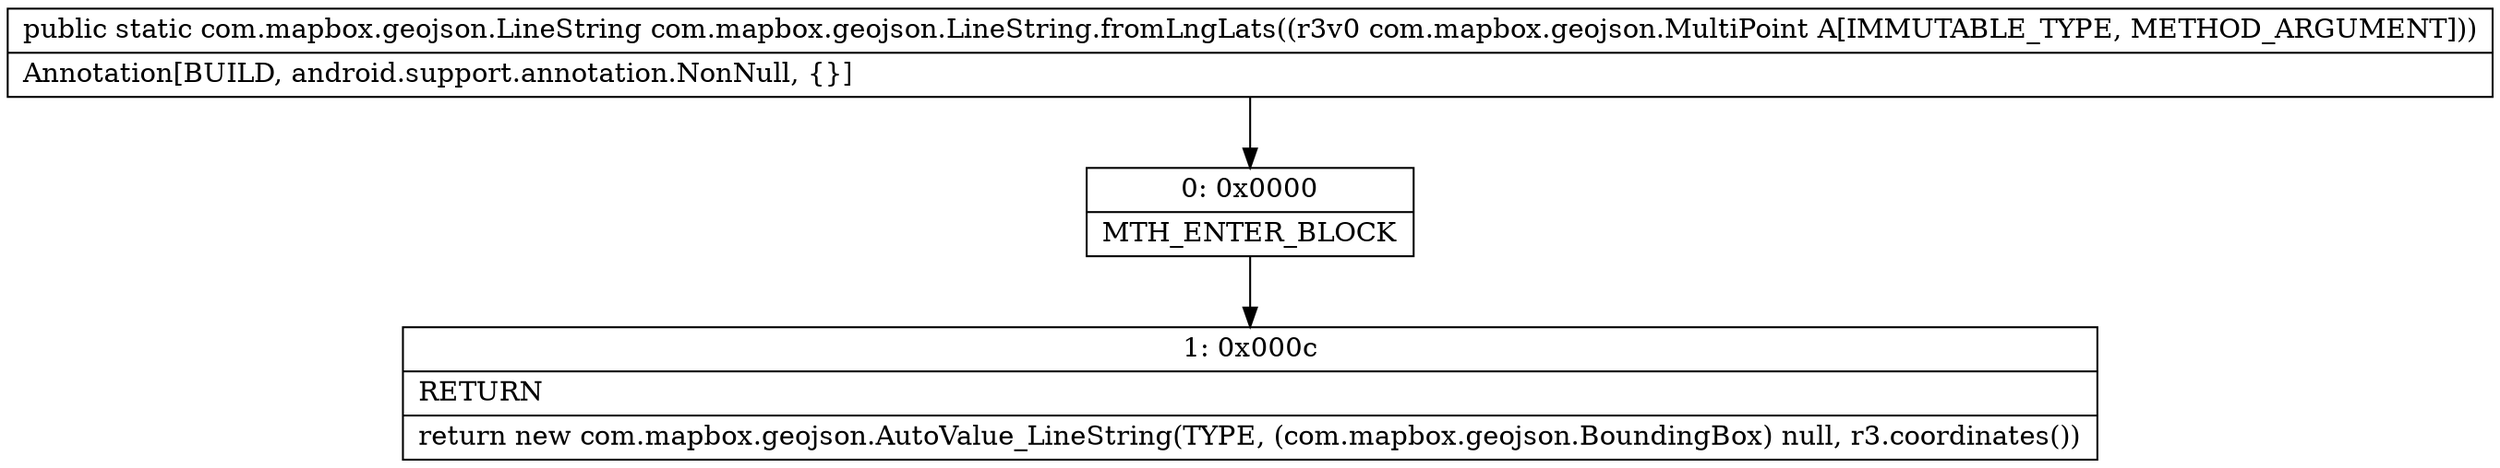 digraph "CFG forcom.mapbox.geojson.LineString.fromLngLats(Lcom\/mapbox\/geojson\/MultiPoint;)Lcom\/mapbox\/geojson\/LineString;" {
Node_0 [shape=record,label="{0\:\ 0x0000|MTH_ENTER_BLOCK\l}"];
Node_1 [shape=record,label="{1\:\ 0x000c|RETURN\l|return new com.mapbox.geojson.AutoValue_LineString(TYPE, (com.mapbox.geojson.BoundingBox) null, r3.coordinates())\l}"];
MethodNode[shape=record,label="{public static com.mapbox.geojson.LineString com.mapbox.geojson.LineString.fromLngLats((r3v0 com.mapbox.geojson.MultiPoint A[IMMUTABLE_TYPE, METHOD_ARGUMENT]))  | Annotation[BUILD, android.support.annotation.NonNull, \{\}]\l}"];
MethodNode -> Node_0;
Node_0 -> Node_1;
}

